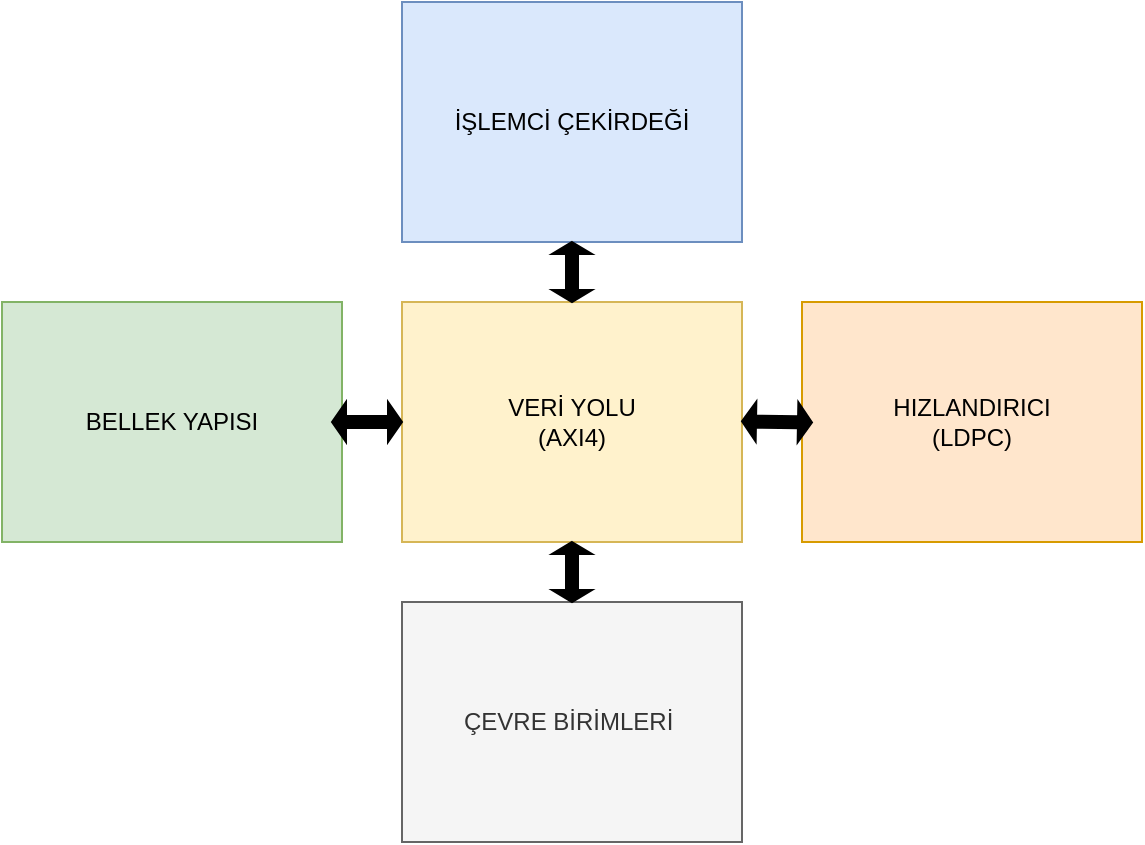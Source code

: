 <mxfile version="26.1.1">
  <diagram name="Sayfa -1" id="iQPWYfrBBRe4Mx8D9Oix">
    <mxGraphModel dx="1392" dy="753" grid="1" gridSize="10" guides="1" tooltips="1" connect="1" arrows="1" fold="1" page="1" pageScale="1" pageWidth="1169" pageHeight="1654" math="0" shadow="0">
      <root>
        <mxCell id="0" />
        <mxCell id="1" parent="0" />
        <mxCell id="HbQDSKcUCsTKI03xHTTf-2" style="edgeStyle=orthogonalEdgeStyle;rounded=0;orthogonalLoop=1;jettySize=auto;html=1;exitX=0.5;exitY=1;exitDx=0;exitDy=0;" edge="1" parent="1">
          <mxGeometry relative="1" as="geometry">
            <mxPoint x="755" y="470" as="sourcePoint" />
            <mxPoint x="755" y="470" as="targetPoint" />
          </mxGeometry>
        </mxCell>
        <mxCell id="HbQDSKcUCsTKI03xHTTf-4" value="İŞLEMCİ ÇEKİRDEĞİ" style="rounded=0;whiteSpace=wrap;html=1;fillColor=#dae8fc;strokeColor=#6c8ebf;" vertex="1" parent="1">
          <mxGeometry x="550" y="350" width="170" height="120" as="geometry" />
        </mxCell>
        <mxCell id="HbQDSKcUCsTKI03xHTTf-5" value="VERİ YOLU&lt;div&gt;(AXI4)&lt;/div&gt;" style="rounded=0;whiteSpace=wrap;html=1;fillColor=#fff2cc;strokeColor=#d6b656;" vertex="1" parent="1">
          <mxGeometry x="550" y="500" width="170" height="120" as="geometry" />
        </mxCell>
        <mxCell id="HbQDSKcUCsTKI03xHTTf-8" value="BELLEK YAPISI" style="rounded=0;whiteSpace=wrap;html=1;fillColor=#d5e8d4;strokeColor=#82b366;" vertex="1" parent="1">
          <mxGeometry x="350" y="500" width="170" height="120" as="geometry" />
        </mxCell>
        <mxCell id="HbQDSKcUCsTKI03xHTTf-9" value="HIZLANDIRICI&lt;div&gt;(LDPC)&lt;/div&gt;" style="rounded=0;whiteSpace=wrap;html=1;fillColor=#ffe6cc;strokeColor=#d79b00;" vertex="1" parent="1">
          <mxGeometry x="750" y="500" width="170" height="120" as="geometry" />
        </mxCell>
        <mxCell id="HbQDSKcUCsTKI03xHTTf-10" value="ÇEVRE BİRİMLERİ&amp;nbsp;" style="rounded=0;whiteSpace=wrap;html=1;fillColor=#f5f5f5;fontColor=#333333;strokeColor=#666666;" vertex="1" parent="1">
          <mxGeometry x="550" y="650" width="170" height="120" as="geometry" />
        </mxCell>
        <mxCell id="HbQDSKcUCsTKI03xHTTf-16" value="" style="shape=doubleArrow;direction=south;whiteSpace=wrap;html=1;strokeColor=#000000;fillColor=#000000;" vertex="1" parent="1">
          <mxGeometry x="625" y="470" width="20" height="30" as="geometry" />
        </mxCell>
        <mxCell id="HbQDSKcUCsTKI03xHTTf-18" value="" style="shape=doubleArrow;direction=south;whiteSpace=wrap;html=1;strokeColor=#000000;fillColor=#000000;rotation=-90;" vertex="1" parent="1">
          <mxGeometry x="522.5" y="542.5" width="20" height="35" as="geometry" />
        </mxCell>
        <mxCell id="HbQDSKcUCsTKI03xHTTf-19" value="" style="shape=doubleArrow;direction=south;whiteSpace=wrap;html=1;strokeColor=#000000;fillColor=#000000;rotation=91;" vertex="1" parent="1">
          <mxGeometry x="727.5" y="542.46" width="20" height="35" as="geometry" />
        </mxCell>
        <mxCell id="HbQDSKcUCsTKI03xHTTf-20" value="" style="shape=doubleArrow;direction=south;whiteSpace=wrap;html=1;strokeColor=#000000;fillColor=#000000;" vertex="1" parent="1">
          <mxGeometry x="625" y="620" width="20" height="30" as="geometry" />
        </mxCell>
      </root>
    </mxGraphModel>
  </diagram>
</mxfile>
